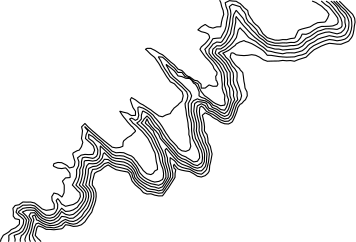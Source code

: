 <?xml version="1.0"?>
<!DOCTYPE ipe SYSTEM "ipe.dtd">
<ipe version="70218" creator="Ipe 7.2.20">
<info created="D:20210401172411" modified="D:20210428105910"/>
<ipestyle name="bettinacolors">
<color name="Bettina blue" value="0 0.4 0.796"/>
<color name="Bettina green" value="0.282 0.557 0"/>
<color name="Bettina yellow" value="1 0.604 0"/>
<color name="Bettina red" value="0.836 0 0.289"/>
</ipestyle>
<ipestyle name="tuecolors">
<color name="TUe red" value="0.967 0.192 0.192"/>
<color name="TUe cyan" value="0 0.635 0.871"/>
<color name="TUe blue" value="0 0.4 0.8"/>
<color name="TUe green" value="0.518 0.824 0"/>
<color name="TUe orange" value="1 0.604 0"/>
<color name="TUe darkred" value="0.839 0 0.29"/>
<color name="TUe darkpink" value="0.839 0 0.482"/>
<color name="TUe purple" value="0.678 0.125 0.678"/>
<color name="TUe darkblue" value="0.063 0.063 0.451"/>
<color name="TUe yellow" value="1 0.867 0"/>
<color name="TUe lime" value="0.808 0.875 0"/>
<color name="TUe aqua" value="0 0.675 0.51"/>
<color name="TUe marine" value="0 0.573 0.71"/>
</ipestyle>
<ipestyle name="extendedcolors">
<color name="CB light blue" value="0.651 0.807 0.89"/>
<color name="CB dark blue" value="0.121 0.47 0.705"/>
<color name="CB light green" value="0.698 0.874 0.541"/>
<color name="CB dark green" value="0.2 0.627 0.172"/>
<color name="CB light red" value="0.984 0.603 0.6"/>
<color name="CB dark red" value="0.89 0.102 0.109"/>
<color name="CB light orange" value="0.992 0.749 0.435"/>
<color name="CB dark orange" value="1 0.498 0"/>
<color name="CB light purple" value="0.792 0.698 0.839"/>
<color name="CB dark purple" value="0.415 0.239 0.603"/>
<color name="CB yellow" value="1 1 0.6"/>
<color name="CB brown" value="0.694 0.349 0.157"/>
<color name="CART 1" value="0.145 0.737 0.612"/>
<color name="CART 2" value="0.533 0.78 0.396"/>
<color name="CART 3" value="0.561 0.737 0.757"/>
<color name="CART 4" value="0.604 0.839 0.741"/>
<color name="CART 5" value="0.706 0.592 0.506"/>
<color name="CART 6" value="0.733 0.718 0.349"/>
<color name="CART 7" value="0.831 0.878 0.353"/>
<color name="CART 8" value="0.835 0.725 0.541"/>
<color name="CART 9" value="0.867 0.529 0.475"/>
<color name="CART 10" value="0.996 0.965 0.608"/>
<color name="CART 11" value="0.996 0.859 0.706"/>
<color name="CART 12" value="0.98 0.714 0.58"/>
<color name="CART 13" value="1 0.8 0.302"/>
<color name="Gray 0.0" value="0"/>
<color name="Gray 0.1" value="0.1"/>
<color name="Gray 0.2" value="0.2"/>
<color name="Gray 0.3" value="0.3"/>
<color name="Gray 0.4" value="0.4"/>
<color name="Gray 0.5" value="0.5"/>
<color name="Gray 0.6" value="0.6"/>
<color name="Gray 0.7" value="0.7"/>
<color name="Gray 0.8" value="0.8"/>
<color name="Gray 0.9" value="0.9"/>
<color name="Gray 1.0" value="1"/>
<dashstyle name="W dashed normal" value="[1 1.7] 0"/>
<dashstyle name="W dashed heavier" value="[2 3] 0"/>
<dashstyle name="W dashed fat" value="[3 5.1] 0"/>
<dashstyle name="W dashed ultrafat" value="[5 8.5] 0"/>
<dashstyle name="W dot normal" value="[0.01 0.8] 0"/>
<dashstyle name="W dot heavier" value="[0.01 1.6] 0"/>
<dashstyle name="W dot fat" value="[0.01 2.4] 0"/>
<dashstyle name="W dot ultrafat" value="[0.01 4] 0"/>
</ipestyle>
<ipestyle name="grids">
<gridsize name="1 pt" value="1"/>
<gridsize name="2 pts" value="2"/>
<gridsize name="4 pts" value="4"/>
<gridsize name="8 pts (~3 mm)" value="8"/>
<gridsize name="16 pts (~6 mm)" value="16"/>
<gridsize name="32 pts (~12 mm)" value="32"/>
<gridsize name="10 pts (~3.5 mm)" value="10"/>
<gridsize name="20 pts (~7 mm)" value="20"/>
<gridsize name="14 pts (~5 mm)" value="14"/>
<gridsize name="28 pts (~10 mm)" value="28"/>
<gridsize name="56 pts (~20 mm)" value="56"/>
<anglesize name="90 deg" value="90"/>
<anglesize name="60 deg" value="60"/>
<anglesize name="45 deg" value="45"/>
<anglesize name="30 deg" value="30"/>
<anglesize name="22.5 deg" value="22.5"/>
<anglesize name="10 deg" value="10"/>
<anglesize name="5 deg" value="5"/>
</ipestyle>
<ipestyle name="sizes">
<pen name="heavier" value="0.8"/>
<pen name="fat" value="1.2"/>
<pen name="ultrafat" value="2"/>
<pen name="1" value="1"/>
<pen name="2" value="2"/>
<pen name="3" value="3"/>
<pen name="4" value="4"/>
<pen name="5" value="5"/>
<pen name="6" value="6"/>
<pen name="7" value="7"/>
<pen name="8" value="8"/>
<pen name="9" value="9"/>
<pen name="10" value="10"/>
<symbolsize name="large" value="5"/>
<symbolsize name="1" value="1"/>
<symbolsize name="2" value="2"/>
<symbolsize name="3" value="3"/>
<symbolsize name="4" value="4"/>
<symbolsize name="5" value="5"/>
<symbolsize name="6" value="6"/>
<symbolsize name="7" value="7"/>
<symbolsize name="8" value="8"/>
<symbolsize name="9" value="9"/>
<symbolsize name="10" value="10"/>
<symbolsize name="small" value="2"/>
<symbolsize name="tiny" value="1.1"/>
<arrowsize name="large" value="10"/>
<arrowsize name="small" value="5"/>
<arrowsize name="tiny" value="3"/>
</ipestyle>
<ipestyle name="text">
<textsize name="large" value="\large"/>
<textsize name="small" value="\small"/>
<textsize name="tiny" value="\tiny"/>
<textsize name="Large" value="\Large"/>
<textsize name="LARGE" value="\LARGE"/>
<textsize name="huge" value="\huge"/>
<textsize name="Huge" value="\Huge"/>
<textsize name="footnote" value="\footnotesize"/>
<textstyle name="center" begin="\begin{center}" end="\end{center}"/>
<textstyle name="itemize" begin="\begin{itemize}" end="\end{itemize}"/>
<textstyle name="item" begin="\begin{itemize}\item{}" end="\end{itemize}"/>
</ipestyle>
<ipestyle name="transparency">
<opacity name="10%" value="0.1"/>
<opacity name="20%" value="0.2"/>
<opacity name="30%" value="0.3"/>
<opacity name="40%" value="0.4"/>
<opacity name="50%" value="0.5"/>
<opacity name="60%" value="0.6"/>
<opacity name="70%" value="0.7"/>
<opacity name="80%" value="0.8"/>
<opacity name="90%" value="0.9"/>
</ipestyle>
<ipestyle name="trimmed">
<symbol name="arrow/arc(spx)">
<path stroke="sym-stroke" fill="sym-stroke" pen="sym-pen">
0 0 m
-1 0.333 l
-1 -0.333 l
h
</path>
</symbol>
<symbol name="arrow/farc(spx)">
<path stroke="sym-stroke" fill="white" pen="sym-pen">
0 0 m
-1 0.333 l
-1 -0.333 l
h
</path>
</symbol>
<symbol name="arrow/ptarc(spx)">
<path stroke="sym-stroke" fill="sym-stroke" pen="sym-pen">
0 0 m
-1 0.333 l
-0.8 0 l
-1 -0.333 l
h
</path>
</symbol>
<symbol name="arrow/fptarc(spx)">
<path stroke="sym-stroke" fill="white" pen="sym-pen">
0 0 m
-1 0.333 l
-0.8 0 l
-1 -0.333 l
h
</path>
</symbol>
<symbol name="mark/circle(sx)" transformations="translations">
<path fill="sym-stroke">
0.6 0 0 0.6 0 0 e
0.4 0 0 0.4 0 0 e
</path>
</symbol>
<symbol name="mark/disk(sx)" transformations="translations">
<path fill="sym-stroke">
0.6 0 0 0.6 0 0 e
</path>
</symbol>
<symbol name="mark/fdisk(sfx)" transformations="translations">
<group>
<path fill="sym-fill">
0.5 0 0 0.5 0 0 e
</path>
<path fill="sym-stroke" fillrule="eofill">
0.6 0 0 0.6 0 0 e
0.4 0 0 0.4 0 0 e
</path>
</group>
</symbol>
<symbol name="mark/box(sx)" transformations="translations">
<path fill="sym-stroke" fillrule="eofill">
-0.6 -0.6 m
0.6 -0.6 l
0.6 0.6 l
-0.6 0.6 l
h
-0.4 -0.4 m
0.4 -0.4 l
0.4 0.4 l
-0.4 0.4 l
h
</path>
</symbol>
<symbol name="mark/square(sx)" transformations="translations">
<path fill="sym-stroke">
-0.6 -0.6 m
0.6 -0.6 l
0.6 0.6 l
-0.6 0.6 l
h
</path>
</symbol>
<symbol name="mark/fsquare(sfx)" transformations="translations">
<group>
<path fill="sym-fill">
-0.5 -0.5 m
0.5 -0.5 l
0.5 0.5 l
-0.5 0.5 l
h
</path>
<path fill="sym-stroke" fillrule="eofill">
-0.6 -0.6 m
0.6 -0.6 l
0.6 0.6 l
-0.6 0.6 l
h
-0.4 -0.4 m
0.4 -0.4 l
0.4 0.4 l
-0.4 0.4 l
h
</path>
</group>
</symbol>
<symbol name="mark/cross(sx)" transformations="translations">
<group>
<path fill="sym-stroke">
-0.43 -0.57 m
0.57 0.43 l
0.43 0.57 l
-0.57 -0.43 l
h
</path>
<path fill="sym-stroke">
-0.43 0.57 m
0.57 -0.43 l
0.43 -0.57 l
-0.57 0.43 l
h
</path>
</group>
</symbol>
<symbol name="arrow/fnormal(spx)">
<path stroke="sym-stroke" fill="white" pen="sym-pen">
0 0 m
-1 0.333 l
-1 -0.333 l
h
</path>
</symbol>
<symbol name="arrow/pointed(spx)">
<path stroke="sym-stroke" fill="sym-stroke" pen="sym-pen">
0 0 m
-1 0.333 l
-0.8 0 l
-1 -0.333 l
h
</path>
</symbol>
<symbol name="arrow/fpointed(spx)">
<path stroke="sym-stroke" fill="white" pen="sym-pen">
0 0 m
-1 0.333 l
-0.8 0 l
-1 -0.333 l
h
</path>
</symbol>
<symbol name="arrow/linear(spx)">
<path stroke="sym-stroke" pen="sym-pen">
-1 0.333 m
0 0 l
-1 -0.333 l
</path>
</symbol>
<symbol name="arrow/fdouble(spx)">
<path stroke="sym-stroke" fill="white" pen="sym-pen">
0 0 m
-1 0.333 l
-1 -0.333 l
h
-1 0 m
-2 0.333 l
-2 -0.333 l
h
</path>
</symbol>
<symbol name="arrow/double(spx)">
<path stroke="sym-stroke" fill="sym-stroke" pen="sym-pen">
0 0 m
-1 0.333 l
-1 -0.333 l
h
-1 0 m
-2 0.333 l
-2 -0.333 l
h
</path>
</symbol>
<tiling name="falling" angle="-60" step="4" width="1"/>
<tiling name="rising" angle="30" step="4" width="1"/>
</ipestyle>
<page>
<layer name="alpha"/>
<view layers="alpha" active="alpha"/>
<path layer="alpha" matrix="1.38937 0 0 1.38937 -101.545 -249.107" stroke="black" cap="1">
314.278 639.778 m
314.507 639.301 l
314.536 639.213 l
314.765 638.208 l
315.146 637.203 l
315.292 636.198 l
314.951 635.193 l
314.709 634.188 l
314.568 633.183 l
314.507 632.98 l
313.502 632.972 l
312.497 632.643 l
311.492 632.906 l
311.073 633.183 l
310.487 633.586 l
309.804 633.183 l
309.482 632.99 l
308.591 632.178 l
309.482 631.71 l
310.487 631.472 l
311.17 631.173 l
311.492 630.761 l
311.639 630.168 l
311.492 629.868 l
310.951 629.163 l
310.487 628.644 l
309.917 628.158 l
309.482 627.784 l
309.13 627.153 l
309.482 626.634 l
309.818 626.148 l
310.487 625.236 l
310.548 625.143 l
311.492 624.184 l
311.539 624.138 l
312.327 623.133 l
312.497 622.874 l
312.78 622.129 l
313.502 621.243 l
313.561 621.124 l
313.502 620.587 l
313.205 620.119 l
313.297 619.114 l
313.502 618.925 l
313.791 618.109 l
313.502 617.583 l
312.497 617.566 l
311.492 617.905 l
310.487 617.105 l
310.484 617.104 l
309.482 617.083 l
309.471 617.104 l
309.414 618.109 l
308.477 618.97 l
307.736 619.114 l
307.472 619.273 l
306.467 620.017 l
306.074 620.119 l
305.462 620.529 l
304.967 621.124 l
304.457 621.651 l
303.452 622.01 l
303.356 622.129 l
302.486 623.133 l
302.447 623.17 l
301.442 623.938 l
301.256 624.138 l
300.437 624.858 l
300.119 625.143 l
299.432 625.733 l
298.554 626.148 l
298.427 626.25 l
297.422 626.89 l
296.856 627.153 l
296.417 627.385 l
295.412 627.387 l
295.016 627.153 l
295.412 626.834 l
296.075 626.148 l
296.417 625.822 l
297.264 625.143 l
297.422 624.989 l
297.999 624.138 l
298.427 623.541 l
298.671 623.133 l
299.207 622.129 l
299.432 621.834 l
299.864 621.124 l
300.437 620.183 l
300.473 620.119 l
301.204 619.114 l
301.442 618.721 l
302.447 618.251 l
302.604 618.109 l
303.452 617.17 l
303.533 617.104 l
304.457 616.19 l
304.541 616.099 l
304.793 615.094 l
304.561 614.089 l
304.457 613.692 l
303.737 613.084 l
303.452 612.741 l
302.63 612.079 l
302.447 611.946 l
301.765 611.074 l
301.442 610.49 l
300.437 610.173 l
300.182 610.069 l
299.432 609.662 l
298.427 609.898 l
298.262 610.069 l
297.422 610.656 l
296.867 611.074 l
296.417 611.44 l
295.412 612.062 l
295.382 612.079 l
294.407 612.742 l
293.699 613.084 l
293.402 613.287 l
292.398 614.07 l
292.348 614.089 l
291.393 614.634 l
291.078 614.089 l
291.393 613.105 l
291.4 613.084 l
291.757 612.079 l
292.398 611.127 l
292.425 611.074 l
292.425 610.069 l
292.398 610.024 l
291.393 609.989 l
291.2 610.069 l
290.388 610.592 l
289.383 610.834 l
288.472 611.074 l
288.378 611.095 l
288.364 611.074 l
288.378 611.056 l
289.015 610.069 l
289.383 609.572 l
289.814 609.064 l
290.388 608.32 l
290.625 608.059 l
291.393 607.206 l
291.63 607.054 l
292.398 606.086 l
292.43 606.049 l
292.398 605.867 l
291.512 605.044 l
291.393 604.87 l
290.388 604.284 l
290.09 604.039 l
289.383 603.443 l
289.21 603.034 l
289.157 602.029 l
288.378 601.715 l
287.373 601.607 l
286.368 601.796 l
286.12 602.029 l
285.363 602.607 l
284.834 603.034 l
284.358 603.404 l
283.608 604.039 l
283.353 604.235 l
282.428 605.044 l
282.348 605.114 l
281.343 605.963 l
281.244 606.049 l
280.338 606.865 l
280.142 607.054 l
279.333 607.926 l
278.458 607.054 l
278.698 606.049 l
278.589 605.044 l
278.429 604.039 l
278.779 603.034 l
278.47 602.029 l
278.328 601.742 l
277.852 601.024 l
277.323 600.875 l
276.318 600.333 l
276.158 600.019 l
276.318 599.502 l
276.435 599.014 l
276.757 598.009 l
276.586 597.005 l
276.318 596.645 l
275.313 596.408 l
274.72 597.005 l
274.308 597.267 l
273.303 597.773 l
272.298 597.829 l
271.293 597.514 l
271.138 597.005 l
271.293 596.794 l
272.298 596.36 l
273.303 596.244 l
274.308 596.421 l
274.734 596 l
275.313 595.215 l
275.436 594.995 l
275.507 593.99 l
275.313 593.894 l
274.308 593.833 l
273.496 592.985 l
273.959 591.98 l
273.973 590.975 l
273.919 589.97 l
273.455 588.965 l
273.303 588.886 l
273.254 588.965 l
272.298 589.639 l
271.293 589.901 l
270.734 588.965 l
270.826 587.96 l
271.293 587.153 l
271.373 586.955 l
271.375 585.95 l
271.293 585.792 l
270.288 585.556 l
269.283 585.42 l
268.279 585.768 l
268.052 585.95 l
267.274 586.595 l
266.789 586.955 l
266.269 587.333 l
265.264 587.57 l
264.259 587.547 l
263.254 587.584 l
262.373 586.955 l
262.249 586.867 l
261.244 586.676 l
260.668 585.95 l
260.793 584.945 l
260.74 583.94 l
261.244 583.246 l
262.249 583.042 l
262.371 582.935 l
262.358 581.93 l
262.249 581.72 l
261.354 580.925 l
261.244 580.874 l
260.239 580.441 l
259.722 579.92 l
259.234 579.58 l
258.229 578.991 l
258.15 578.915 l
257.577 577.91 l
257.465 577.393 l
</path>
<path stroke="black" cap="1">
368.458 639.552 m
368.933 639.376 l
369.811 638.995 l
370.33 638.631 l
371.726 637.778 l
371.933 637.599 l
373.122 636.434 l
373.501 636.202 l
374.432 634.806 l
373.906 633.41 l
373.122 632.177 l
372.716 632.015 l
371.726 631.954 l
370.33 631.826 l
368.933 631.148 l
368.109 630.618 l
367.538 630.281 l
366.142 629.921 l
364.746 629.563 l
363.73 629.222 l
363.349 628.957 l
362.805 627.826 l
362.168 626.43 l
361.953 626.256 l
360.557 626.088 l
359.16 625.701 l
357.764 625.735 l
356.368 625.489 l
354.971 625.536 l
353.575 625.972 l
352.179 626.425 l
352.175 626.43 l
350.782 627.702 l
350.617 627.826 l
349.784 629.222 l
349.386 629.87 l
348.74 630.618 l
347.99 631.187 l
347.173 632.015 l
346.594 633.011 l
346.273 633.41 l
345.417 634.806 l
345.197 635.919 l
345.144 636.202 l
343.801 637.268 l
343.547 637.599 l
342.405 638.717 l
341.792 638.995 l
341.008 639.522 l
339.612 639.619 l
338.6 639.758 l
337.044 638.996 l
337.349 637.6 l
337.889 636.204 l
338.066 634.807 l
337.811 633.411 l
337.533 632.015 l
337.388 630.618 l
336.982 629.222 l
336.818 628.826 l
336.237 627.826 l
335.512 626.43 l
335.422 626.31 l
334.025 626.229 l
332.629 626.053 l
332.032 625.033 l
331.233 623.877 l
331.01 623.637 l
329.836 622.37 l
329.693 622.241 l
329.836 622.004 l
330.209 620.844 l
331.233 619.46 l
331.24 619.448 l
332.629 618.096 l
332.678 618.052 l
333.761 616.655 l
334.025 616.268 l
334.65 615.26 l
335.422 613.995 l
335.494 613.864 l
335.709 612.468 l
335.833 611.071 l
335.997 609.675 l
335.951 608.279 l
336.329 606.882 l
336.818 605.847 l
336.9 605.486 l
336.818 604.318 l
336.755 604.09 l
336.818 603.987 l
337.043 602.694 l
336.818 602.135 l
335.422 601.924 l
334.025 602.502 l
333.558 602.694 l
332.629 603.287 l
331.617 604.09 l
331.233 604.39 l
329.836 605.401 l
329.62 605.486 l
328.544 606.882 l
328.44 606.967 l
327.781 608.279 l
327.31 609.675 l
327.044 609.92 l
325.647 610.58 l
325.328 611.071 l
324.251 612.022 l
322.855 612.32 l
322.538 612.468 l
321.508 613.864 l
321.458 613.914 l
320.062 613.897 l
318.955 615.26 l
318.666 615.587 l
317.328 616.655 l
317.269 616.701 l
316.013 618.052 l
315.873 618.175 l
314.477 619.377 l
314.042 619.448 l
313.081 619.523 l
313.005 619.448 l
313.081 619.328 l
313.859 618.052 l
314.477 616.655 l
315.269 615.26 l
315.873 614.407 l
316.265 613.864 l
317.1 612.468 l
317.269 612.265 l
318.666 611.148 l
318.757 611.071 l
320.062 609.874 l
320.286 609.675 l
321.458 608.658 l
321.832 608.279 l
322.855 607.206 l
323.187 606.882 l
323.612 605.486 l
323.32 604.09 l
322.855 603.166 l
322.589 602.694 l
322.719 601.297 l
322.855 600.721 l
322.971 599.901 l
323.13 598.505 l
323.406 597.108 l
323.652 595.712 l
323.755 594.316 l
323.984 592.919 l
323.955 591.523 l
324.251 590.717 l
324.347 590.127 l
324.396 588.73 l
324.65 587.334 l
324.251 586.231 l
323.951 585.938 l
322.855 585.481 l
321.458 585.702 l
321.083 585.938 l
320.062 586.698 l
319.656 587.334 l
318.666 588.401 l
318.327 588.73 l
317.269 589.836 l
317.053 590.127 l
316.147 591.523 l
315.873 591.852 l
315.233 592.919 l
314.477 594.21 l
314.421 594.316 l
313.456 595.712 l
313.081 596.179 l
312.289 597.108 l
311.684 597.731 l
311.16 598.505 l
310.288 599.223 l
309.383 599.901 l
308.892 600.268 l
307.495 601.054 l
306.666 601.297 l
306.099 601.519 l
305.602 601.297 l
305.685 599.901 l
305.935 598.505 l
305.542 597.108 l
304.704 596.648 l
304.051 597.108 l
303.308 597.463 l
302.616 597.108 l
303.308 596.333 l
303.738 595.712 l
304.704 594.973 l
305.426 594.316 l
306.099 593.603 l
306.902 592.919 l
307.495 592.266 l
308.087 591.523 l
308.892 590.555 l
309.232 590.127 l
309.946 588.73 l
310.288 588.132 l
310.595 587.334 l
311.22 585.938 l
311.684 585.1 l
311.848 584.541 l
312.05 583.145 l
312.248 581.749 l
312.596 580.354 l
312.68 578.958 l
311.684 578.428 l
311.103 577.561 l
310.288 577.129 l
308.892 577.424 l
308.707 577.561 l
307.495 578.627 l
307.297 578.958 l
306.264 580.354 l
306.099 580.489 l
305.265 581.749 l
304.704 582.321 l
304.132 583.145 l
303.308 583.811 l
301.911 584.341 l
301.485 584.541 l
300.515 584.994 l
299.119 585.085 l
297.722 584.99 l
296.326 585.563 l
295.94 585.938 l
294.93 586.913 l
294.432 587.334 l
293.533 588.098 l
292.926 588.73 l
292.137 589.436 l
291.201 590.127 l
290.741 590.535 l
289.654 591.523 l
289.345 591.788 l
288.048 592.919 l
287.948 593.01 l
286.596 594.316 l
286.552 594.364 l
286.505 594.316 l
286.552 594.141 l
287.623 592.919 l
286.984 591.523 l
286.724 590.127 l
287.948 589.012 l
288.311 588.73 l
289.345 587.692 l
289.621 587.334 l
290.035 585.938 l
289.518 584.541 l
289.345 584.401 l
287.948 584.316 l
286.552 584.402 l
285.156 584.125 l
283.868 583.145 l
284.375 581.749 l
284.265 580.354 l
283.759 579.248 l
283.537 578.958 l
283.568 577.561 l
283.416 576.165 l
282.728 574.769 l
282.363 574.009 l
282.004 573.372 l
282.363 573.008 l
283.337 571.976 l
283.759 571.431 l
284.722 570.58 l
284.91 569.183 l
284.269 567.787 l
283.759 567.178 l
282.395 566.391 l
282.363 566.374 l
280.967 566.043 l
279.57 565.715 l
278.449 566.391 l
278.174 566.495 l
277.342 567.787 l
276.778 568.466 l
276.187 567.787 l
276.757 566.391 l
276.694 564.994 l
275.98 563.598 l
275.381 562.985 l
273.985 562.443 l
272.589 562.509 l
271.194 563.452 l
271.045 563.598 l
269.797 564.662 l
269.456 564.994 l
268.401 565.879 l
267.005 566.203 l
265.609 566.129 l
264.212 566.111 l
262.816 565.121 l
262.203 564.994 l
261.732 563.598 l
262.816 562.374 l
263.097 562.202 l
264.212 561.214 l
264.508 560.805 l
264.361 559.409 l
264.212 559.013 l
263.655 558.013 l
262.816 557.046 l
261.854 556.616 l
261.42 556.479 l
260.023 555.897 l
259.135 555.22 l
259.179 553.824 l
259.072 553.106 l
</path>
<path matrix="1.38937 0 0 1.38937 -101.545 -249.107" stroke="black" cap="1">
340.63 639.597 m
340.635 639.593 l
341.091 639.213 l
341.64 638.717 l
342.432 638.208 l
342.645 638.055 l
343.352 637.203 l
343.65 636.83 l
344.145 636.198 l
344.655 635.49 l
344.835 635.193 l
344.966 634.188 l
344.655 633.65 l
343.65 633.245 l
343.343 633.183 l
342.645 633.119 l
341.64 633.084 l
340.635 633.068 l
339.631 632.727 l
338.707 632.178 l
338.626 632.127 l
337.621 631.407 l
337.039 631.173 l
336.616 631.029 l
335.611 631.086 l
335.19 630.168 l
334.606 629.423 l
334.265 629.163 l
333.601 628.911 l
332.596 628.93 l
331.591 628.79 l
330.586 628.817 l
329.581 628.737 l
328.576 628.736 l
327.571 629.023 l
327.12 629.163 l
326.566 629.348 l
325.674 630.168 l
325.561 630.272 l
324.556 631.013 l
324.407 631.173 l
323.844 632.178 l
323.551 632.5 l
322.892 633.183 l
322.546 633.533 l
321.769 634.188 l
321.541 634.459 l
321.16 635.193 l
320.949 636.198 l
320.536 636.881 l
320.166 637.203 l
319.531 638.184 l
319.489 638.208 l
318.526 638.494 l
317.521 638.815 l
316.732 638.208 l
317.049 637.203 l
317.153 636.198 l
316.978 635.193 l
316.842 634.188 l
316.683 633.183 l
316.517 632.517 l
316.428 632.178 l
316.08 631.173 l
315.521 630.168 l
315.512 630.147 l
314.848 629.163 l
314.507 628.921 l
313.502 629.037 l
312.497 628.488 l
312.275 628.158 l
311.492 627.155 l
311.491 627.153 l
311.484 626.148 l
311.492 626.138 l
312.191 625.143 l
312.497 624.846 l
313.3 624.138 l
313.502 623.886 l
314.19 623.133 l
314.507 622.586 l
314.756 622.129 l
315.29 621.124 l
315.463 620.119 l
315.512 619.398 l
315.531 619.114 l
315.512 618.862 l
315.47 618.109 l
315.512 617.8 l
315.722 617.104 l
316.031 616.099 l
316.165 615.094 l
316.517 614.172 l
316.554 614.089 l
316.517 613.92 l
316.341 613.084 l
315.978 612.079 l
315.512 611.351 l
314.507 611.545 l
313.772 612.079 l
313.502 612.276 l
312.497 612.677 l
312.178 613.084 l
311.492 613.704 l
310.835 614.089 l
310.487 614.367 l
309.482 614.702 l
308.885 615.094 l
308.934 616.099 l
308.545 617.104 l
308.477 617.269 l
307.96 618.109 l
307.472 618.377 l
306.994 619.114 l
306.467 619.578 l
305.462 619.635 l
304.457 620.075 l
304.225 620.119 l
303.452 620.246 l
302.834 621.124 l
302.447 621.589 l
301.81 622.129 l
301.442 622.428 l
300.51 623.133 l
300.437 623.214 l
300.367 623.133 l
300.437 622.969 l
300.923 622.129 l
301.434 621.124 l
301.442 621.11 l
302.209 620.119 l
302.447 619.919 l
303.409 619.114 l
303.452 619.074 l
304.457 618.19 l
304.544 618.109 l
305.462 617.171 l
305.541 617.104 l
306.467 616.216 l
306.556 616.099 l
306.98 615.094 l
306.651 614.089 l
306.467 613.82 l
306.085 613.084 l
306.136 612.079 l
306.203 611.074 l
306.287 610.069 l
306.467 609.576 l
306.663 609.064 l
306.903 608.059 l
306.945 607.054 l
306.966 606.049 l
307.079 605.044 l
307.237 604.039 l
307.472 603.521 l
307.742 603.034 l
308.205 602.029 l
308.477 601.542 l
308.711 601.024 l
308.988 600.019 l
309.058 599.014 l
308.477 598.141 l
307.765 598.009 l
307.472 597.987 l
307.436 598.009 l
306.467 598.631 l
305.82 599.014 l
305.462 599.271 l
304.457 599.661 l
303.913 600.019 l
303.452 600.358 l
302.946 601.024 l
302.447 601.7 l
302.178 602.029 l
301.442 602.751 l
301.171 603.034 l
300.437 603.975 l
300.38 604.039 l
299.732 605.044 l
299.432 605.49 l
299.174 606.049 l
298.487 607.054 l
298.427 607.133 l
297.665 608.059 l
297.422 608.334 l
296.951 609.064 l
296.417 609.787 l
296.13 610.069 l
295.412 610.605 l
294.543 611.074 l
294.407 611.149 l
294.256 611.074 l
293.953 610.069 l
293.932 609.064 l
293.402 608.477 l
292.768 608.059 l
293.402 607.499 l
293.896 607.054 l
294.407 606.621 l
294.951 606.049 l
295.412 605.476 l
295.779 605.044 l
296.417 604.229 l
296.531 604.039 l
296.973 603.034 l
297.422 602.108 l
297.459 602.029 l
297.991 601.024 l
298.416 600.019 l
298.427 599.972 l
298.62 599.014 l
298.849 598.009 l
299.171 597.005 l
299.432 596.392 l
299.551 596 l
299.703 594.995 l
299.648 593.99 l
299.432 593.428 l
298.652 592.985 l
298.427 592.91 l
297.422 592.751 l
296.555 592.985 l
296.417 593.054 l
295.412 593.526 l
294.682 593.99 l
294.407 594.218 l
293.69 594.995 l
293.402 595.423 l
293.204 596 l
292.646 597.005 l
292.398 597.3 l
291.855 598.009 l
291.393 598.579 l
290.422 599.014 l
290.388 599.029 l
289.383 599.488 l
288.378 599.578 l
287.373 599.56 l
286.368 599.985 l
286.332 600.019 l
285.363 600.963 l
285.298 601.024 l
284.358 601.83 l
284.151 602.029 l
283.353 602.864 l
283.13 603.034 l
282.348 603.588 l
281.873 604.039 l
281.343 604.527 l
280.435 605.044 l
280.338 605.124 l
280.288 605.044 l
280.314 604.039 l
280.338 604.018 l
281.343 603.309 l
281.599 603.034 l
282.326 602.029 l
282.348 601.977 l
282.673 601.024 l
282.599 600.019 l
282.348 599.444 l
281.752 599.014 l
281.343 598.889 l
280.661 599.014 l
280.338 599.08 l
279.333 599.19 l
278.663 599.014 l
278.426 598.009 l
278.44 597.005 l
278.328 596.73 l
277.983 596 l
278.013 594.995 l
277.846 593.99 l
277.519 592.985 l
277.323 592.586 l
276.992 591.98 l
277.323 591.633 l
278.023 590.975 l
278.328 590.692 l
278.897 589.97 l
278.972 588.965 l
278.679 587.96 l
278.328 587.477 l
277.864 586.955 l
277.323 586.168 l
276.93 585.95 l
276.318 585.552 l
275.313 585.218 l
274.308 585.136 l
273.328 585.95 l
273.303 585.97 l
273.283 585.95 l
272.522 584.945 l
272.298 584.615 l
271.641 583.94 l
271.293 583.665 l
270.288 583.392 l
269.283 583.483 l
268.387 583.94 l
268.279 584.016 l
267.336 584.945 l
267.274 584.998 l
266.298 585.95 l
266.269 585.975 l
265.264 586.146 l
264.259 586.105 l
263.351 585.95 l
263.254 585.928 l
262.249 585.193 l
262.073 584.945 l
262.249 584.746 l
263.254 584.141 l
263.459 583.94 l
264.181 582.935 l
264.02 581.93 l
263.675 580.925 l
263.254 580.126 l
263.079 579.92 l
262.249 579.37 l
261.244 579.02 l
260.992 578.915 l
261.244 577.946 l
261.25 577.91 l
261.244 577.839 l
261.197 577.393 l
</path>
<path matrix="1.38937 0 0 1.38937 -101.545 -249.107" stroke="black" cap="1">
341.883 639.589 m
342.487 639.213 l
342.645 639.109 l
343.475 638.208 l
343.65 637.997 l
344.244 637.203 l
344.655 636.692 l
345.051 636.198 l
345.637 635.193 l
345.66 635.121 l
345.939 634.188 l
345.949 633.183 l
345.66 632.758 l
344.655 632.291 l
343.65 632.414 l
342.645 632.467 l
341.64 632.453 l
340.813 632.178 l
340.635 632.098 l
339.631 631.811 l
338.671 631.173 l
338.626 631.137 l
337.621 630.439 l
336.976 630.168 l
336.616 630.01 l
335.749 629.163 l
335.611 629.013 l
334.606 628.327 l
333.792 628.158 l
333.601 628.123 l
332.596 628.102 l
331.591 627.96 l
330.586 627.944 l
329.581 628.057 l
328.576 628.111 l
328.303 628.158 l
327.571 628.264 l
326.566 628.601 l
325.941 629.163 l
325.561 629.515 l
324.556 630.164 l
324.551 630.168 l
323.617 631.173 l
323.551 631.279 l
322.585 632.178 l
322.546 632.218 l
321.781 633.183 l
321.541 633.388 l
320.787 634.188 l
320.536 634.771 l
320.29 635.193 l
319.531 636.083 l
319.436 636.198 l
318.551 637.203 l
318.526 637.22 l
318.491 637.203 l
317.915 636.198 l
317.663 635.193 l
317.628 634.188 l
317.521 633.595 l
317.448 633.183 l
317.224 632.178 l
317.022 631.173 l
316.517 630.321 l
316.431 630.168 l
315.898 629.163 l
315.512 628.759 l
314.689 628.158 l
314.507 628.032 l
313.502 628.065 l
312.497 627.195 l
312.465 627.153 l
312.338 626.148 l
312.497 625.898 l
313.052 625.143 l
313.502 624.761 l
314.135 624.138 l
314.507 623.734 l
315.061 623.133 l
315.512 622.281 l
315.583 622.129 l
316.17 621.124 l
316.194 620.119 l
316.311 619.114 l
316.238 618.109 l
316.517 617.602 l
316.782 617.104 l
316.854 616.099 l
316.896 615.094 l
317.262 614.089 l
316.963 613.084 l
316.672 612.079 l
316.517 611.647 l
316.194 611.074 l
315.512 610.469 l
314.507 610.876 l
314.236 611.074 l
313.502 611.609 l
312.497 612.011 l
312.333 612.079 l
311.637 613.084 l
311.492 613.216 l
310.487 613.797 l
309.482 613.99 l
308.96 614.089 l
308.477 614.319 l
307.997 614.089 l
307.472 613.849 l
306.901 613.084 l
306.883 612.079 l
306.86 611.074 l
307.015 610.069 l
307.323 609.064 l
307.472 608.533 l
307.602 608.059 l
307.634 607.054 l
307.552 606.049 l
307.771 605.044 l
307.971 604.039 l
308.477 603.21 l
308.572 603.034 l
308.959 602.029 l
309.459 601.024 l
309.482 600.954 l
309.732 600.019 l
309.798 599.014 l
309.667 598.009 l
309.482 597.701 l
308.477 597.009 l
307.472 597.27 l
306.467 597.9 l
306.278 598.009 l
305.462 598.504 l
304.457 598.836 l
304.17 599.014 l
303.452 599.529 l
303.042 600.019 l
302.447 600.761 l
302.201 601.024 l
301.442 601.924 l
301.357 602.029 l
300.437 602.985 l
300.392 603.034 l
299.482 604.039 l
299.432 604.12 l
299.049 605.044 l
298.609 606.049 l
298.427 606.307 l
297.502 607.054 l
297.422 607.152 l
296.81 608.059 l
296.417 608.716 l
296.217 609.064 l
295.412 609.858 l
294.635 609.064 l
294.407 608.652 l
293.913 608.059 l
294.407 607.614 l
294.982 607.054 l
295.412 606.598 l
295.831 606.049 l
296.417 605.372 l
296.655 605.044 l
297.258 604.039 l
297.422 603.648 l
297.678 603.034 l
298.136 602.029 l
298.427 601.5 l
298.687 601.024 l
299.102 600.019 l
299.399 599.014 l
299.432 598.485 l
299.456 598.009 l
299.811 597.005 l
300.109 596 l
300.283 594.995 l
300.325 593.99 l
299.82 592.985 l
299.432 592.368 l
298.607 591.98 l
298.427 591.9 l
298.119 591.98 l
297.422 592.125 l
296.417 592.331 l
295.412 592.724 l
294.964 592.985 l
294.407 593.371 l
293.673 593.99 l
293.402 594.279 l
293.016 594.995 l
292.64 596 l
292.398 596.388 l
291.914 597.005 l
291.393 597.683 l
290.936 598.009 l
290.388 598.314 l
289.383 598.682 l
288.378 598.814 l
287.373 598.883 l
286.914 599.014 l
286.368 599.192 l
285.515 600.019 l
285.363 600.167 l
284.454 601.024 l
284.358 601.107 l
283.4 602.029 l
283.353 602.078 l
283.292 602.029 l
283.298 601.024 l
283.321 600.019 l
283.038 599.014 l
282.348 598.373 l
281.343 598.183 l
280.338 598.347 l
279.333 598.297 l
279.121 598.009 l
279.086 597.005 l
278.744 596 l
278.759 594.995 l
278.549 593.99 l
278.328 593.093 l
278.3 592.985 l
277.872 591.98 l
278.328 591.549 l
278.899 590.975 l
279.333 590.395 l
279.576 589.97 l
279.65 588.965 l
279.389 587.96 l
279.333 587.844 l
278.76 586.955 l
278.328 586.316 l
278.083 585.95 l
277.323 585.172 l
277.032 584.945 l
276.318 584.384 l
275.313 584.161 l
274.308 584.392 l
273.49 584.945 l
273.303 585.107 l
273.18 584.945 l
272.546 583.94 l
272.298 583.65 l
271.327 582.935 l
271.293 582.917 l
270.288 582.702 l
269.283 582.881 l
269.158 582.935 l
268.279 583.352 l
267.618 583.94 l
267.274 584.28 l
266.732 584.945 l
266.269 585.399 l
265.264 585.487 l
264.259 585.45 l
263.254 585.047 l
263.112 584.945 l
263.254 584.861 l
264.196 583.94 l
264.259 583.852 l
264.846 582.935 l
264.619 581.93 l
264.373 580.925 l
264.259 580.637 l
263.909 579.92 l
263.254 579.141 l
262.87 578.915 l
262.552 577.91 l
262.583 577.393 l
</path>
<path matrix="1.38937 0 0 1.38937 -101.545 -249.107" stroke="black" cap="1">
343.123 639.58 m
343.576 639.213 l
343.65 639.131 l
344.547 638.208 l
344.655 638.047 l
345.128 637.203 l
345.66 636.526 l
346.007 636.198 l
346.665 635.269 l
346.699 635.193 l
346.692 634.188 l
346.897 633.183 l
346.665 632.577 l
346.427 632.178 l
345.66 631.453 l
344.734 631.173 l
344.655 631.156 l
344.564 631.173 l
343.65 631.394 l
342.645 631.647 l
341.64 631.555 l
340.635 631.245 l
340.402 631.173 l
339.631 630.877 l
338.725 630.168 l
338.626 630.091 l
337.621 629.518 l
336.834 629.163 l
336.616 629.001 l
335.862 628.158 l
335.611 627.944 l
334.606 627.4 l
333.601 627.228 l
332.736 627.153 l
332.596 627.141 l
331.591 627.059 l
330.586 626.958 l
329.806 627.153 l
329.581 627.201 l
328.576 627.206 l
327.571 627.494 l
326.566 627.767 l
326.101 628.158 l
325.561 628.622 l
324.798 629.163 l
324.556 629.307 l
323.551 630.086 l
323.406 630.168 l
322.546 631.003 l
322.377 631.173 l
321.541 632.05 l
321.434 632.178 l
320.536 633.13 l
320.488 633.183 l
319.641 634.188 l
319.531 634.374 l
318.847 635.193 l
318.526 635.622 l
318.392 635.193 l
318.399 634.188 l
318.189 633.183 l
318.006 632.178 l
317.921 631.173 l
317.521 630.306 l
317.442 630.168 l
316.766 629.163 l
316.517 628.902 l
315.816 628.158 l
315.512 627.89 l
314.507 627.243 l
313.502 627.265 l
313.375 627.153 l
313.067 626.148 l
313.502 625.614 l
314.103 625.143 l
314.507 624.749 l
315.035 624.138 l
315.512 623.619 l
315.855 623.133 l
316.347 622.129 l
316.517 621.868 l
316.959 621.124 l
316.978 620.119 l
317.017 619.114 l
317.043 618.109 l
317.521 617.158 l
317.551 617.104 l
317.857 616.099 l
317.805 615.094 l
318.13 614.089 l
317.566 613.084 l
317.521 612.943 l
317.249 612.079 l
316.886 611.074 l
316.517 610.25 l
316.295 610.069 l
315.512 609.747 l
314.8 610.069 l
314.507 610.207 l
313.502 610.939 l
313.305 611.074 l
312.497 611.493 l
311.492 611.869 l
311.312 612.079 l
310.855 613.084 l
310.487 613.295 l
309.482 613.519 l
308.477 613.578 l
307.766 613.084 l
307.63 612.079 l
307.52 611.074 l
307.74 610.069 l
307.984 609.064 l
308.247 608.059 l
308.283 607.054 l
308.194 606.049 l
308.444 605.044 l
308.477 604.914 l
308.752 604.039 l
309.235 603.034 l
309.482 602.421 l
309.656 602.029 l
310.113 601.024 l
310.338 600.019 l
310.297 599.014 l
310.274 598.009 l
309.771 597.005 l
309.482 596.661 l
308.477 596.344 l
307.472 596.625 l
306.796 597.005 l
306.467 597.215 l
305.462 597.772 l
304.94 598.009 l
304.457 598.193 l
303.452 598.782 l
303.226 599.014 l
302.447 599.983 l
302.416 600.019 l
301.478 601.024 l
301.442 601.067 l
300.663 602.029 l
300.437 602.264 l
299.733 603.034 l
299.432 603.362 l
298.861 604.039 l
298.445 605.044 l
298.427 605.085 l
297.664 606.049 l
297.422 606.24 l
296.653 607.054 l
296.417 607.408 l
295.891 608.059 l
295.434 609.064 l
295.412 609.085 l
295.391 609.064 l
294.957 608.059 l
295.412 607.615 l
296.094 607.054 l
296.417 606.581 l
297.015 606.049 l
297.375 605.044 l
297.422 604.966 l
297.944 604.039 l
298.402 603.034 l
298.427 602.977 l
298.82 602.029 l
299.358 601.024 l
299.432 600.847 l
299.746 600.019 l
300.043 599.014 l
300.093 598.009 l
300.377 597.005 l
300.437 596.798 l
300.684 596 l
300.894 594.995 l
300.902 593.99 l
300.437 593.172 l
300.338 592.985 l
299.715 591.98 l
299.432 591.528 l
298.427 591.119 l
297.422 591.448 l
296.417 591.603 l
295.661 591.98 l
295.412 592.084 l
294.407 592.631 l
293.928 592.985 l
293.402 593.422 l
292.884 593.99 l
292.493 594.995 l
292.398 595.239 l
292.004 596 l
291.393 596.775 l
291.086 597.005 l
290.388 597.517 l
289.383 597.942 l
288.853 598.009 l
288.378 598.065 l
287.373 598.185 l
286.368 598.503 l
285.732 599.014 l
285.363 599.372 l
284.697 600.019 l
284.358 600.34 l
284.054 600.019 l
283.828 599.014 l
283.353 598.368 l
282.964 598.009 l
282.348 597.597 l
281.343 597.482 l
280.338 597.54 l
279.838 597.005 l
279.5 596 l
279.479 594.995 l
279.333 594.254 l
279.279 593.99 l
279.034 592.985 l
278.713 591.98 l
279.333 591.357 l
279.681 590.975 l
280.212 589.97 l
280.289 588.965 l
280.086 587.96 l
279.631 586.955 l
279.333 586.471 l
278.972 585.95 l
278.328 585.192 l
278.087 584.945 l
277.323 584.156 l
277.042 583.94 l
276.318 583.395 l
275.313 583.343 l
274.308 583.723 l
273.303 583.852 l
272.577 582.935 l
272.298 582.707 l
271.293 582.203 l
270.288 581.965 l
269.283 582.288 l
268.279 582.727 l
267.963 582.935 l
267.274 583.535 l
266.996 583.94 l
266.269 584.813 l
265.264 584.752 l
264.824 583.94 l
265.264 583.276 l
265.49 582.935 l
265.264 582.21 l
265.184 581.93 l
264.998 580.925 l
264.642 579.92 l
264.259 579.136 l
264.088 578.915 l
263.756 577.91 l
263.882 577.393 l
</path>
<path matrix="1.38937 0 0 1.38937 -101.545 -249.107" stroke="black" cap="1">
343.85 639.575 m
344.19 639.213 l
344.655 638.74 l
345.17 638.208 l
345.66 637.531 l
346.023 637.203 l
346.665 636.586 l
346.983 636.198 l
347.457 635.193 l
347.67 634.463 l
347.745 634.188 l
347.702 633.183 l
347.67 632.966 l
347.514 632.178 l
346.959 631.173 l
346.665 630.846 l
345.66 630.422 l
344.655 630.292 l
343.65 630.499 l
342.645 630.681 l
341.64 630.392 l
340.799 630.168 l
340.635 630.127 l
339.631 629.755 l
338.827 629.163 l
338.626 629.052 l
337.621 628.552 l
337.148 628.158 l
336.616 627.555 l
336.131 627.153 l
335.611 626.769 l
334.606 626.457 l
333.601 626.213 l
332.596 626.243 l
331.591 626.223 l
331.279 626.148 l
330.586 625.985 l
329.582 626.148 l
329.581 626.149 l
328.576 626.319 l
327.571 626.596 l
326.566 626.743 l
326.175 627.153 l
325.561 627.684 l
324.828 628.158 l
324.556 628.355 l
323.611 629.163 l
323.551 629.209 l
322.546 629.719 l
321.838 630.168 l
321.541 630.466 l
320.966 631.173 l
320.536 631.688 l
320.001 632.178 l
319.531 632.706 l
319.071 632.178 l
318.825 631.173 l
318.562 630.168 l
318.526 630.127 l
317.85 629.163 l
317.521 628.734 l
316.978 628.158 l
316.517 627.789 l
315.786 627.153 l
315.512 627.006 l
314.507 626.566 l
313.879 626.148 l
314.507 625.647 l
314.994 625.143 l
315.512 624.561 l
315.955 624.138 l
316.517 623.248 l
316.574 623.133 l
317.155 622.129 l
317.521 621.429 l
317.72 621.124 l
317.825 620.119 l
317.751 619.114 l
317.94 618.109 l
318.455 617.104 l
318.526 616.901 l
318.797 616.099 l
318.721 615.094 l
318.921 614.089 l
318.526 613.613 l
318.148 613.084 l
317.825 612.079 l
317.521 611.238 l
317.462 611.074 l
317.125 610.069 l
316.517 609.29 l
315.512 609.099 l
314.507 609.512 l
313.749 610.069 l
313.502 610.248 l
312.497 610.946 l
312.047 611.074 l
311.492 611.226 l
310.762 612.079 l
310.487 612.545 l
309.482 613.036 l
308.477 612.502 l
308.359 612.079 l
308.241 611.074 l
308.4 610.069 l
308.477 609.752 l
308.642 609.064 l
308.904 608.059 l
308.958 607.054 l
308.895 606.049 l
309.135 605.044 l
309.482 604.254 l
309.597 604.039 l
309.891 603.034 l
310.389 602.029 l
310.487 601.791 l
310.76 601.024 l
310.948 600.019 l
310.858 599.014 l
310.827 598.009 l
310.603 597.005 l
310.487 596.727 l
309.886 596 l
309.482 595.64 l
308.477 595.672 l
307.547 596 l
307.472 596.023 l
306.467 596.623 l
305.462 596.999 l
305.445 597.005 l
304.457 597.375 l
303.477 598.009 l
303.452 598.024 l
302.489 599.014 l
302.447 599.066 l
301.634 600.019 l
301.442 600.226 l
300.785 601.024 l
300.437 601.453 l
300.074 601.024 l
300.354 600.019 l
300.437 599.755 l
300.704 599.014 l
300.734 598.009 l
301.019 597.005 l
301.281 596 l
301.442 595.304 l
301.512 594.995 l
301.46 593.99 l
301.442 593.961 l
300.886 592.985 l
300.437 592.284 l
300.25 591.98 l
299.62 590.975 l
299.432 590.709 l
298.427 590.472 l
297.422 590.764 l
296.417 590.873 l
295.989 590.975 l
295.412 591.197 l
294.407 591.913 l
294.311 591.98 l
293.402 592.628 l
293.065 592.985 l
292.398 593.716 l
292.228 593.99 l
291.983 594.995 l
291.393 595.909 l
291.291 596 l
290.388 596.722 l
289.661 597.005 l
289.383 597.13 l
288.378 597.299 l
287.373 597.459 l
286.368 597.84 l
286.111 598.009 l
285.363 598.586 l
284.358 598.653 l
283.932 598.009 l
283.353 597.474 l
282.58 597.005 l
282.348 596.88 l
281.343 596.769 l
280.338 596.295 l
280.222 596 l
280.179 594.995 l
280.004 593.99 l
279.793 592.985 l
279.525 591.98 l
280.338 591.068 l
280.409 590.975 l
280.898 589.97 l
280.988 588.965 l
280.774 587.96 l
280.408 586.955 l
280.338 586.744 l
279.96 585.95 l
279.333 585.191 l
279.132 584.945 l
278.52 583.94 l
278.328 583.743 l
277.323 582.946 l
277.307 582.935 l
276.318 582.534 l
275.313 582.639 l
274.59 582.935 l
274.308 583.059 l
273.97 582.935 l
273.303 582.561 l
272.522 581.93 l
272.298 581.811 l
271.293 581.522 l
270.288 581.478 l
269.283 581.684 l
268.761 581.93 l
268.279 582.144 l
267.274 582.789 l
266.809 582.935 l
266.469 583.94 l
266.269 584.181 l
265.696 583.94 l
266.11 582.935 l
265.784 581.93 l
265.623 580.925 l
265.335 579.92 l
265.264 579.697 l
264.944 578.915 l
264.952 577.91 l
265.163 577.393 l
</path>
<path stroke="black" cap="1">
377.057 639.494 m
377.308 639.22 l
377.543 638.996 l
378.705 637.772 l
378.874 637.6 l
380.101 636.49 l
380.393 636.204 l
381.497 634.807 l
381.497 634.806 l
382.384 633.411 l
382.592 632.015 l
382.623 630.618 l
382.41 629.222 l
381.934 627.826 l
381.497 627.114 l
380.894 626.43 l
380.101 625.882 l
378.705 625.497 l
377.308 625.299 l
375.912 625.586 l
374.516 625.767 l
373.119 625.375 l
372.191 625.033 l
371.723 624.844 l
370.328 624.213 l
369.096 623.637 l
368.932 623.56 l
367.535 622.531 l
367.278 622.241 l
366.179 620.844 l
366.139 620.805 l
364.743 620.241 l
363.347 619.968 l
361.95 619.502 l
360.554 619.451 l
360.516 619.448 l
359.158 619.395 l
358.327 619.448 l
357.761 619.481 l
356.365 619.612 l
354.969 619.833 l
353.572 620.052 l
352.176 620.081 l
351.581 620.844 l
350.78 621.686 l
350.02 622.241 l
349.383 622.645 l
347.987 623.484 l
347.748 623.637 l
346.591 624.275 l
345.194 624.822 l
344.394 625.033 l
343.798 625.382 l
342.902 625.033 l
342.402 624.912 l
341.005 624.143 l
340.641 623.637 l
339.609 622.888 l
338.828 622.241 l
338.214 621.813 l
336.818 621.128 l
336.179 620.844 l
336.818 620.163 l
337.222 619.448 l
338.214 618.505 l
338.596 618.052 l
339.297 616.655 l
339.609 616.152 l
340.468 615.26 l
341.005 614.386 l
341.301 613.864 l
341.328 612.468 l
341.224 611.071 l
341.66 609.675 l
342.15 608.279 l
342.402 607.491 l
342.648 606.882 l
342.944 605.486 l
342.538 604.09 l
342.402 603.944 l
341.438 602.694 l
341.005 601.84 l
340.829 601.297 l
340.4 599.901 l
339.945 598.505 l
339.609 597.747 l
339.148 597.108 l
338.214 596.366 l
336.818 596.284 l
335.422 596.805 l
334.995 597.108 l
334.025 597.842 l
333.039 598.505 l
332.629 598.792 l
331.233 599.383 l
330.291 599.901 l
329.836 600.493 l
329.158 601.297 l
328.44 601.758 l
327.898 601.297 l
327.755 599.901 l
327.856 598.505 l
328.176 597.108 l
328.44 596.133 l
328.553 595.712 l
328.66 594.316 l
328.636 592.919 l
329.131 591.523 l
329.778 590.127 l
329.836 589.613 l
329.918 588.73 l
330.701 587.334 l
331.103 585.938 l
331.233 585.147 l
331.341 584.541 l
331.233 583.62 l
331.184 583.145 l
331.037 581.749 l
330.714 580.354 l
330.316 578.958 l
329.836 578.359 l
328.925 577.561 l
328.44 577.267 l
327.044 577.553 l
327.031 577.561 l
325.647 578.224 l
324.419 578.958 l
324.251 579.058 l
322.855 579.353 l
321.458 579.73 l
320.236 580.354 l
320.062 580.461 l
319.117 581.749 l
318.666 582.213 l
317.349 583.145 l
317.269 583.244 l
317.215 583.145 l
317.183 581.749 l
317.269 581.449 l
317.568 580.354 l
317.903 578.958 l
318.181 577.561 l
318.16 576.165 l
317.269 574.769 l
316.412 573.372 l
315.873 572.609 l
315.476 571.976 l
314.489 570.58 l
314.477 570.563 l
313.081 570.405 l
312.401 570.58 l
311.684 570.759 l
310.288 571.028 l
308.892 571.124 l
307.833 571.976 l
307.495 572.23 l
306.099 573.207 l
305.902 573.372 l
304.704 574.653 l
304.607 574.769 l
303.777 576.165 l
303.422 577.561 l
303.308 577.739 l
301.949 578.958 l
301.911 578.987 l
300.515 579.358 l
299.119 579.684 l
297.722 579.952 l
296.876 580.354 l
296.326 580.584 l
294.93 581.51 l
293.533 581.076 l
292.748 580.354 l
292.137 579.826 l
290.741 579.134 l
289.345 578.995 l
289.288 578.958 l
288.75 577.561 l
288.564 576.165 l
288.248 574.769 l
288.036 573.372 l
289.096 571.976 l
289.345 571.424 l
289.665 570.58 l
289.757 569.183 l
289.496 567.787 l
289.345 567.244 l
289.072 566.391 l
288.526 564.994 l
287.948 563.966 l
287.638 563.598 l
286.592 562.202 l
286.552 562.143 l
285.278 560.805 l
285.156 560.697 l
283.759 559.602 l
283.085 559.409 l
282.363 559.273 l
281.61 559.409 l
280.967 559.534 l
279.57 560.109 l
278.619 559.409 l
278.174 558.88 l
276.778 558.309 l
275.709 558.013 l
275.381 557.947 l
274.866 558.013 l
273.985 558.121 l
272.589 558.2 l
271.194 558.935 l
270.237 559.409 l
269.797 559.679 l
268.967 559.409 l
268.401 558.206 l
268.373 558.013 l
267.986 556.616 l
267.648 555.22 l
268.252 553.824 l
268.704 553.106 l
</path>
<path matrix="1.38937 0 0 1.38937 -101.545 -249.107" stroke="black" cap="1">
345.299 639.565 m
345.66 639.221 l
345.667 639.213 l
346.65 638.208 l
346.665 638.194 l
347.67 637.204 l
347.671 637.203 l
348.675 636.224 l
348.694 636.198 l
349.211 635.193 l
349.329 634.188 l
349.134 633.183 l
349.024 632.178 l
348.827 631.173 l
348.675 630.689 l
348.398 630.168 l
347.67 629.286 l
347.442 629.163 l
346.665 628.848 l
345.66 628.453 l
344.655 628.485 l
343.65 628.61 l
342.645 628.702 l
341.64 628.413 l
341.019 628.158 l
340.635 628.013 l
339.631 627.502 l
338.941 627.153 l
338.626 626.968 l
337.689 626.148 l
337.621 626.088 l
336.669 625.143 l
336.616 625.097 l
335.611 624.787 l
334.606 624.475 l
333.807 624.138 l
333.601 624.052 l
333.178 624.138 l
332.596 624.236 l
331.591 624.176 l
330.586 624.267 l
329.623 624.138 l
329.581 624.119 l
328.576 624.108 l
327.571 624.09 l
326.566 624.054 l
326.367 624.138 l
325.561 624.433 l
324.556 625.118 l
324.518 625.143 l
323.551 625.595 l
322.546 625.752 l
321.541 625.59 l
320.536 625.515 l
319.531 625.582 l
318.526 625.71 l
317.873 626.148 l
317.521 626.233 l
317.205 626.148 l
316.95 625.143 l
317.513 624.138 l
317.521 624.122 l
318.265 623.133 l
318.526 622.862 l
319.413 622.129 l
319.531 621.849 l
320.22 621.124 l
320.377 620.119 l
320.493 619.114 l
320.536 618.797 l
320.689 618.109 l
320.809 617.104 l
321.326 616.099 l
321.392 615.094 l
320.927 614.089 l
320.536 613.767 l
319.942 613.084 l
319.531 612.902 l
318.968 612.079 l
318.702 611.074 l
318.526 610.624 l
318.315 610.069 l
317.88 609.064 l
317.521 608.368 l
317.066 608.059 l
316.517 607.793 l
315.512 607.859 l
314.974 608.059 l
314.507 608.24 l
313.502 608.956 l
313.227 609.064 l
312.497 609.476 l
311.792 610.069 l
311.492 610.213 l
310.487 610.686 l
309.751 610.069 l
309.996 609.064 l
310.204 608.059 l
310.314 607.054 l
310.281 606.049 l
310.487 605.657 l
310.969 605.044 l
311.171 604.039 l
311.237 603.034 l
311.492 602.591 l
311.811 602.029 l
312.032 601.024 l
312.277 600.019 l
312.101 599.014 l
311.906 598.009 l
311.651 597.005 l
311.585 596 l
311.492 595.516 l
311.153 594.995 l
310.487 594.41 l
309.482 594.055 l
308.477 594.252 l
307.472 594.924 l
307.33 594.995 l
306.467 595.472 l
305.462 595.619 l
304.457 595.818 l
303.816 596 l
303.452 596.148 l
302.688 597.005 l
302.447 597.359 l
302.27 597.005 l
302.447 596.293 l
302.879 596 l
302.682 594.995 l
302.67 593.99 l
302.447 593.581 l
302.068 592.985 l
301.442 592.01 l
301.424 591.98 l
300.771 590.975 l
300.437 590.582 l
300.021 589.97 l
299.432 589.178 l
298.427 589.159 l
297.422 589.354 l
296.417 589.705 l
295.412 589.643 l
294.555 589.97 l
294.407 590.075 l
293.65 590.975 l
293.402 591.15 l
292.411 591.98 l
292.398 591.994 l
291.568 592.985 l
291.393 593.408 l
291.244 593.99 l
290.79 594.995 l
290.388 595.363 l
289.383 595.538 l
288.378 595.73 l
287.373 595.961 l
287.313 596 l
286.368 596.516 l
285.621 597.005 l
285.363 597.176 l
284.983 597.005 l
284.358 596.632 l
283.622 596 l
283.353 595.785 l
282.348 595.367 l
281.812 594.995 l
281.553 593.99 l
281.343 593.205 l
281.279 592.985 l
281.226 591.98 l
281.343 591.823 l
281.9 590.975 l
282.21 589.97 l
282.237 588.965 l
282.098 587.96 l
281.805 586.955 l
281.395 585.95 l
281.343 585.694 l
281.092 584.945 l
280.338 583.949 l
280.331 583.94 l
279.64 582.935 l
279.333 582.464 l
278.718 581.93 l
278.328 581.647 l
277.323 581.33 l
276.318 581.256 l
275.313 581.551 l
274.308 581.696 l
273.692 580.925 l
273.303 580.643 l
272.298 580.505 l
271.293 580.393 l
270.288 580.478 l
269.283 580.493 l
268.51 580.925 l
268.279 581.052 l
267.274 581.381 l
266.894 580.925 l
266.648 579.92 l
266.449 578.915 l
267.274 577.986 l
267.42 577.91 l
267.886 577.393 l
</path>
</page>
</ipe>

